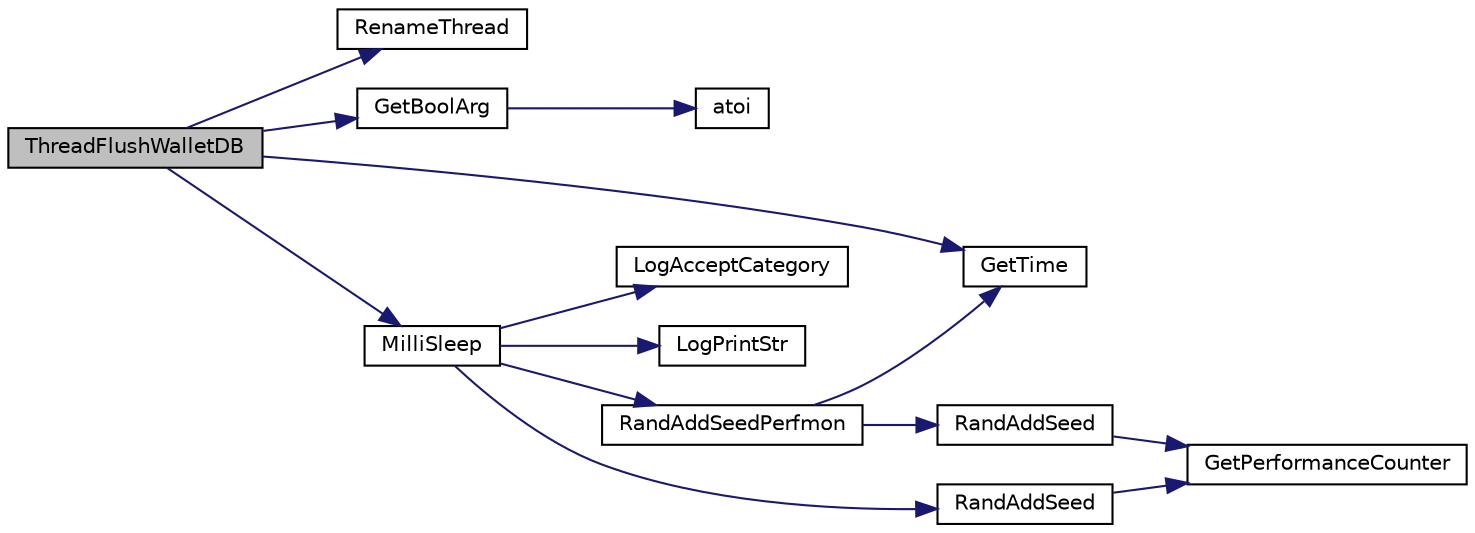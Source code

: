 digraph "ThreadFlushWalletDB"
{
  edge [fontname="Helvetica",fontsize="10",labelfontname="Helvetica",labelfontsize="10"];
  node [fontname="Helvetica",fontsize="10",shape=record];
  rankdir="LR";
  Node39 [label="ThreadFlushWalletDB",height=0.2,width=0.4,color="black", fillcolor="grey75", style="filled", fontcolor="black"];
  Node39 -> Node40 [color="midnightblue",fontsize="10",style="solid",fontname="Helvetica"];
  Node40 [label="RenameThread",height=0.2,width=0.4,color="black", fillcolor="white", style="filled",URL="$util_8cpp.html#a85fc1244e0bd3c91ee7a1c05ed10ebbb"];
  Node39 -> Node41 [color="midnightblue",fontsize="10",style="solid",fontname="Helvetica"];
  Node41 [label="GetBoolArg",height=0.2,width=0.4,color="black", fillcolor="white", style="filled",URL="$util_8cpp.html#a64d956f1dda7f9a80ab5d594532b906d",tooltip="Return boolean argument or default value. "];
  Node41 -> Node42 [color="midnightblue",fontsize="10",style="solid",fontname="Helvetica"];
  Node42 [label="atoi",height=0.2,width=0.4,color="black", fillcolor="white", style="filled",URL="$util_8h.html#aa5ce96ec36f4413f820cec9c1831c070"];
  Node39 -> Node43 [color="midnightblue",fontsize="10",style="solid",fontname="Helvetica"];
  Node43 [label="GetTime",height=0.2,width=0.4,color="black", fillcolor="white", style="filled",URL="$util_8cpp.html#a46fac5fba8ba905b5f9acb364f5d8c6f"];
  Node39 -> Node44 [color="midnightblue",fontsize="10",style="solid",fontname="Helvetica"];
  Node44 [label="MilliSleep",height=0.2,width=0.4,color="black", fillcolor="white", style="filled",URL="$util_8h.html#ac635182d3e845eda4af4fa5ab31609da"];
  Node44 -> Node45 [color="midnightblue",fontsize="10",style="solid",fontname="Helvetica"];
  Node45 [label="RandAddSeed",height=0.2,width=0.4,color="black", fillcolor="white", style="filled",URL="$util_8h.html#ab699fbdf803610a4e2060fd87787f7e0"];
  Node45 -> Node46 [color="midnightblue",fontsize="10",style="solid",fontname="Helvetica"];
  Node46 [label="GetPerformanceCounter",height=0.2,width=0.4,color="black", fillcolor="white", style="filled",URL="$util_8h.html#acd4d9988b9bb3f31fddf72a34b2bc37f"];
  Node44 -> Node47 [color="midnightblue",fontsize="10",style="solid",fontname="Helvetica"];
  Node47 [label="RandAddSeedPerfmon",height=0.2,width=0.4,color="black", fillcolor="white", style="filled",URL="$util_8h.html#a786af12a87491f8dc24351d93b9833b6"];
  Node47 -> Node48 [color="midnightblue",fontsize="10",style="solid",fontname="Helvetica"];
  Node48 [label="RandAddSeed",height=0.2,width=0.4,color="black", fillcolor="white", style="filled",URL="$util_8cpp.html#ab699fbdf803610a4e2060fd87787f7e0"];
  Node48 -> Node46 [color="midnightblue",fontsize="10",style="solid",fontname="Helvetica"];
  Node47 -> Node43 [color="midnightblue",fontsize="10",style="solid",fontname="Helvetica"];
  Node44 -> Node49 [color="midnightblue",fontsize="10",style="solid",fontname="Helvetica"];
  Node49 [label="LogAcceptCategory",height=0.2,width=0.4,color="black", fillcolor="white", style="filled",URL="$util_8h.html#a343d2a13efe00125f78d25dafb0a8d98"];
  Node44 -> Node50 [color="midnightblue",fontsize="10",style="solid",fontname="Helvetica"];
  Node50 [label="LogPrintStr",height=0.2,width=0.4,color="black", fillcolor="white", style="filled",URL="$util_8h.html#afd4c3002b2797c0560adddb6af3ca1da"];
}
